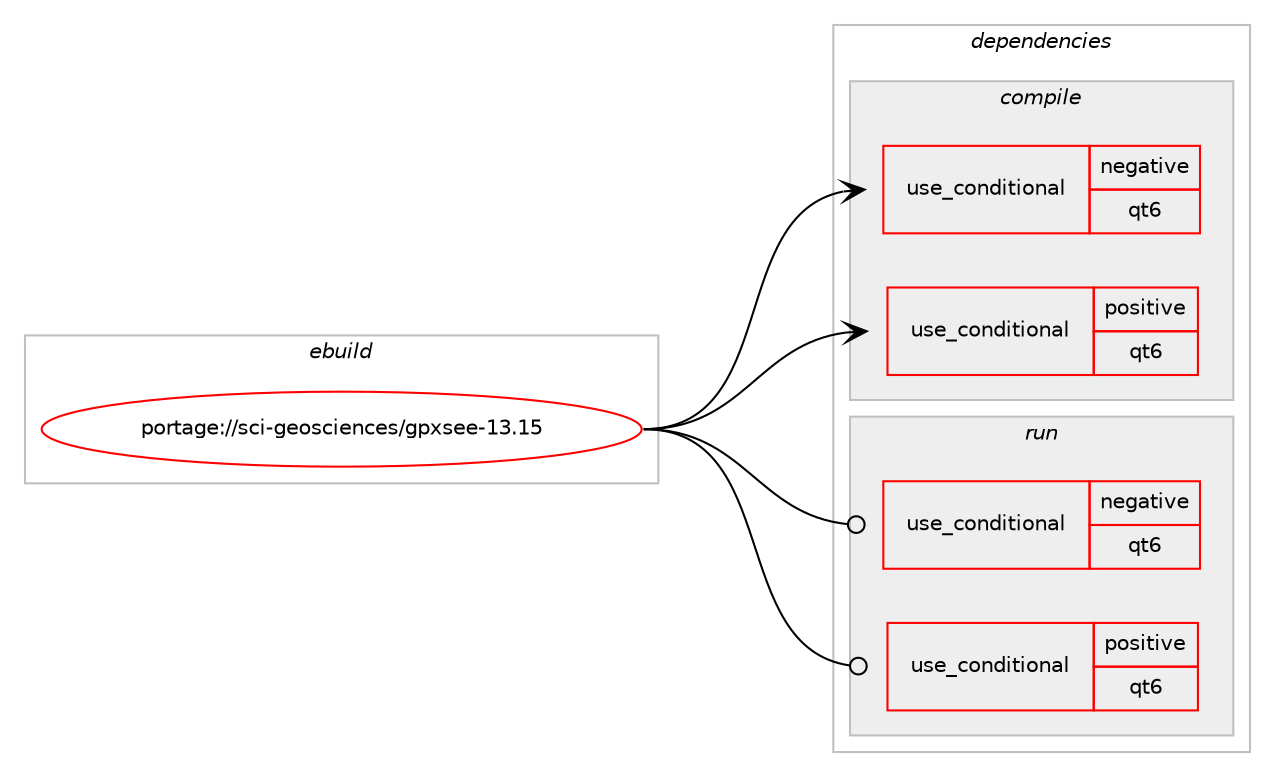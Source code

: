 digraph prolog {

# *************
# Graph options
# *************

newrank=true;
concentrate=true;
compound=true;
graph [rankdir=LR,fontname=Helvetica,fontsize=10,ranksep=1.5];#, ranksep=2.5, nodesep=0.2];
edge  [arrowhead=vee];
node  [fontname=Helvetica,fontsize=10];

# **********
# The ebuild
# **********

subgraph cluster_leftcol {
color=gray;
rank=same;
label=<<i>ebuild</i>>;
id [label="portage://sci-geosciences/gpxsee-13.15", color=red, width=4, href="../sci-geosciences/gpxsee-13.15.svg"];
}

# ****************
# The dependencies
# ****************

subgraph cluster_midcol {
color=gray;
label=<<i>dependencies</i>>;
subgraph cluster_compile {
fillcolor="#eeeeee";
style=filled;
label=<<i>compile</i>>;
subgraph cond8336 {
dependency12498 [label=<<TABLE BORDER="0" CELLBORDER="1" CELLSPACING="0" CELLPADDING="4"><TR><TD ROWSPAN="3" CELLPADDING="10">use_conditional</TD></TR><TR><TD>negative</TD></TR><TR><TD>qt6</TD></TR></TABLE>>, shape=none, color=red];
# *** BEGIN UNKNOWN DEPENDENCY TYPE (TODO) ***
# dependency12498 -> package_dependency(portage://sci-geosciences/gpxsee-13.15,install,no,dev-qt,qtconcurrent,none,[,,],[slot(5)],[])
# *** END UNKNOWN DEPENDENCY TYPE (TODO) ***

# *** BEGIN UNKNOWN DEPENDENCY TYPE (TODO) ***
# dependency12498 -> package_dependency(portage://sci-geosciences/gpxsee-13.15,install,no,dev-qt,qtcore,none,[,,],[slot(5)],[])
# *** END UNKNOWN DEPENDENCY TYPE (TODO) ***

# *** BEGIN UNKNOWN DEPENDENCY TYPE (TODO) ***
# dependency12498 -> package_dependency(portage://sci-geosciences/gpxsee-13.15,install,no,dev-qt,qtgui,none,[,,],[slot(5)],[])
# *** END UNKNOWN DEPENDENCY TYPE (TODO) ***

# *** BEGIN UNKNOWN DEPENDENCY TYPE (TODO) ***
# dependency12498 -> package_dependency(portage://sci-geosciences/gpxsee-13.15,install,no,dev-qt,qtnetwork,none,[,,],[slot(5)],[])
# *** END UNKNOWN DEPENDENCY TYPE (TODO) ***

# *** BEGIN UNKNOWN DEPENDENCY TYPE (TODO) ***
# dependency12498 -> package_dependency(portage://sci-geosciences/gpxsee-13.15,install,no,dev-qt,qtpositioning,none,[,,],[slot(5)],[])
# *** END UNKNOWN DEPENDENCY TYPE (TODO) ***

# *** BEGIN UNKNOWN DEPENDENCY TYPE (TODO) ***
# dependency12498 -> package_dependency(portage://sci-geosciences/gpxsee-13.15,install,no,dev-qt,qtprintsupport,none,[,,],[slot(5)],[])
# *** END UNKNOWN DEPENDENCY TYPE (TODO) ***

# *** BEGIN UNKNOWN DEPENDENCY TYPE (TODO) ***
# dependency12498 -> package_dependency(portage://sci-geosciences/gpxsee-13.15,install,no,dev-qt,qtserialport,none,[,,],[slot(5)],[])
# *** END UNKNOWN DEPENDENCY TYPE (TODO) ***

# *** BEGIN UNKNOWN DEPENDENCY TYPE (TODO) ***
# dependency12498 -> package_dependency(portage://sci-geosciences/gpxsee-13.15,install,no,dev-qt,qtsql,none,[,,],[slot(5)],[])
# *** END UNKNOWN DEPENDENCY TYPE (TODO) ***

# *** BEGIN UNKNOWN DEPENDENCY TYPE (TODO) ***
# dependency12498 -> package_dependency(portage://sci-geosciences/gpxsee-13.15,install,no,dev-qt,qtsvg,none,[,,],[slot(5)],[])
# *** END UNKNOWN DEPENDENCY TYPE (TODO) ***

# *** BEGIN UNKNOWN DEPENDENCY TYPE (TODO) ***
# dependency12498 -> package_dependency(portage://sci-geosciences/gpxsee-13.15,install,no,dev-qt,qtwidgets,none,[,,],[slot(5)],[])
# *** END UNKNOWN DEPENDENCY TYPE (TODO) ***

}
id:e -> dependency12498:w [weight=20,style="solid",arrowhead="vee"];
subgraph cond8337 {
dependency12499 [label=<<TABLE BORDER="0" CELLBORDER="1" CELLSPACING="0" CELLPADDING="4"><TR><TD ROWSPAN="3" CELLPADDING="10">use_conditional</TD></TR><TR><TD>positive</TD></TR><TR><TD>qt6</TD></TR></TABLE>>, shape=none, color=red];
# *** BEGIN UNKNOWN DEPENDENCY TYPE (TODO) ***
# dependency12499 -> package_dependency(portage://sci-geosciences/gpxsee-13.15,install,no,dev-qt,qtbase,none,[,,],[slot(6)],[])
# *** END UNKNOWN DEPENDENCY TYPE (TODO) ***

# *** BEGIN UNKNOWN DEPENDENCY TYPE (TODO) ***
# dependency12499 -> package_dependency(portage://sci-geosciences/gpxsee-13.15,install,no,dev-qt,qtpositioning,none,[,,],[slot(6)],[])
# *** END UNKNOWN DEPENDENCY TYPE (TODO) ***

# *** BEGIN UNKNOWN DEPENDENCY TYPE (TODO) ***
# dependency12499 -> package_dependency(portage://sci-geosciences/gpxsee-13.15,install,no,dev-qt,qtserialport,none,[,,],[slot(6)],[])
# *** END UNKNOWN DEPENDENCY TYPE (TODO) ***

}
id:e -> dependency12499:w [weight=20,style="solid",arrowhead="vee"];
}
subgraph cluster_compileandrun {
fillcolor="#eeeeee";
style=filled;
label=<<i>compile and run</i>>;
}
subgraph cluster_run {
fillcolor="#eeeeee";
style=filled;
label=<<i>run</i>>;
subgraph cond8338 {
dependency12500 [label=<<TABLE BORDER="0" CELLBORDER="1" CELLSPACING="0" CELLPADDING="4"><TR><TD ROWSPAN="3" CELLPADDING="10">use_conditional</TD></TR><TR><TD>negative</TD></TR><TR><TD>qt6</TD></TR></TABLE>>, shape=none, color=red];
# *** BEGIN UNKNOWN DEPENDENCY TYPE (TODO) ***
# dependency12500 -> package_dependency(portage://sci-geosciences/gpxsee-13.15,run,no,dev-qt,qtconcurrent,none,[,,],[slot(5)],[])
# *** END UNKNOWN DEPENDENCY TYPE (TODO) ***

# *** BEGIN UNKNOWN DEPENDENCY TYPE (TODO) ***
# dependency12500 -> package_dependency(portage://sci-geosciences/gpxsee-13.15,run,no,dev-qt,qtcore,none,[,,],[slot(5)],[])
# *** END UNKNOWN DEPENDENCY TYPE (TODO) ***

# *** BEGIN UNKNOWN DEPENDENCY TYPE (TODO) ***
# dependency12500 -> package_dependency(portage://sci-geosciences/gpxsee-13.15,run,no,dev-qt,qtgui,none,[,,],[slot(5)],[])
# *** END UNKNOWN DEPENDENCY TYPE (TODO) ***

# *** BEGIN UNKNOWN DEPENDENCY TYPE (TODO) ***
# dependency12500 -> package_dependency(portage://sci-geosciences/gpxsee-13.15,run,no,dev-qt,qtnetwork,none,[,,],[slot(5)],[])
# *** END UNKNOWN DEPENDENCY TYPE (TODO) ***

# *** BEGIN UNKNOWN DEPENDENCY TYPE (TODO) ***
# dependency12500 -> package_dependency(portage://sci-geosciences/gpxsee-13.15,run,no,dev-qt,qtpositioning,none,[,,],[slot(5)],[])
# *** END UNKNOWN DEPENDENCY TYPE (TODO) ***

# *** BEGIN UNKNOWN DEPENDENCY TYPE (TODO) ***
# dependency12500 -> package_dependency(portage://sci-geosciences/gpxsee-13.15,run,no,dev-qt,qtprintsupport,none,[,,],[slot(5)],[])
# *** END UNKNOWN DEPENDENCY TYPE (TODO) ***

# *** BEGIN UNKNOWN DEPENDENCY TYPE (TODO) ***
# dependency12500 -> package_dependency(portage://sci-geosciences/gpxsee-13.15,run,no,dev-qt,qtserialport,none,[,,],[slot(5)],[])
# *** END UNKNOWN DEPENDENCY TYPE (TODO) ***

# *** BEGIN UNKNOWN DEPENDENCY TYPE (TODO) ***
# dependency12500 -> package_dependency(portage://sci-geosciences/gpxsee-13.15,run,no,dev-qt,qtsql,none,[,,],[slot(5)],[])
# *** END UNKNOWN DEPENDENCY TYPE (TODO) ***

# *** BEGIN UNKNOWN DEPENDENCY TYPE (TODO) ***
# dependency12500 -> package_dependency(portage://sci-geosciences/gpxsee-13.15,run,no,dev-qt,qtsvg,none,[,,],[slot(5)],[])
# *** END UNKNOWN DEPENDENCY TYPE (TODO) ***

# *** BEGIN UNKNOWN DEPENDENCY TYPE (TODO) ***
# dependency12500 -> package_dependency(portage://sci-geosciences/gpxsee-13.15,run,no,dev-qt,qtwidgets,none,[,,],[slot(5)],[])
# *** END UNKNOWN DEPENDENCY TYPE (TODO) ***

}
id:e -> dependency12500:w [weight=20,style="solid",arrowhead="odot"];
subgraph cond8339 {
dependency12501 [label=<<TABLE BORDER="0" CELLBORDER="1" CELLSPACING="0" CELLPADDING="4"><TR><TD ROWSPAN="3" CELLPADDING="10">use_conditional</TD></TR><TR><TD>positive</TD></TR><TR><TD>qt6</TD></TR></TABLE>>, shape=none, color=red];
# *** BEGIN UNKNOWN DEPENDENCY TYPE (TODO) ***
# dependency12501 -> package_dependency(portage://sci-geosciences/gpxsee-13.15,run,no,dev-qt,qtbase,none,[,,],[slot(6)],[])
# *** END UNKNOWN DEPENDENCY TYPE (TODO) ***

# *** BEGIN UNKNOWN DEPENDENCY TYPE (TODO) ***
# dependency12501 -> package_dependency(portage://sci-geosciences/gpxsee-13.15,run,no,dev-qt,qtpositioning,none,[,,],[slot(6)],[])
# *** END UNKNOWN DEPENDENCY TYPE (TODO) ***

# *** BEGIN UNKNOWN DEPENDENCY TYPE (TODO) ***
# dependency12501 -> package_dependency(portage://sci-geosciences/gpxsee-13.15,run,no,dev-qt,qtserialport,none,[,,],[slot(6)],[])
# *** END UNKNOWN DEPENDENCY TYPE (TODO) ***

}
id:e -> dependency12501:w [weight=20,style="solid",arrowhead="odot"];
}
}

# **************
# The candidates
# **************

subgraph cluster_choices {
rank=same;
color=gray;
label=<<i>candidates</i>>;

}

}
